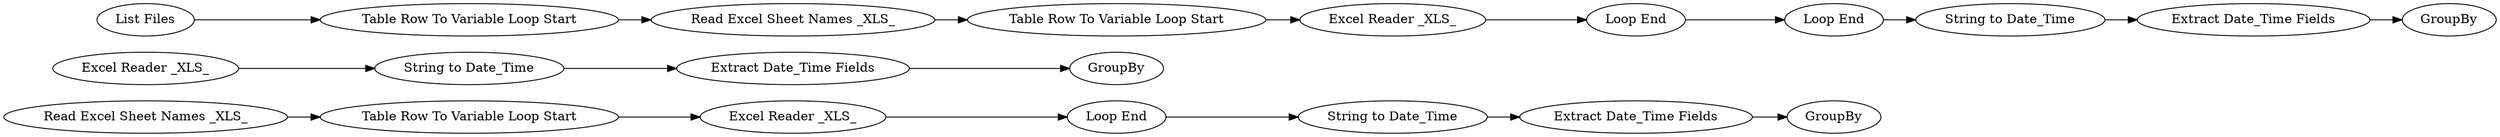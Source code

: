 digraph {
	4 [label="Read Excel Sheet Names _XLS_"]
	5 [label=GroupBy]
	6 [label="String to Date_Time"]
	7 [label="Extract Date_Time Fields"]
	9 [label="Table Row To Variable Loop Start"]
	10 [label="Loop End"]
	11 [label="String to Date_Time"]
	12 [label="Extract Date_Time Fields"]
	13 [label=GroupBy]
	14 [label=GroupBy]
	15 [label="Table Row To Variable Loop Start"]
	16 [label="Extract Date_Time Fields"]
	17 [label="String to Date_Time"]
	19 [label="Read Excel Sheet Names _XLS_"]
	20 [label="Loop End"]
	21 [label="List Files"]
	22 [label="Table Row To Variable Loop Start"]
	23 [label="Loop End"]
	24 [label="Excel Reader _XLS_"]
	25 [label="Excel Reader _XLS_"]
	26 [label="Excel Reader _XLS_"]
	4 -> 9
	6 -> 7
	7 -> 5
	9 -> 25
	10 -> 11
	11 -> 12
	12 -> 13
	15 -> 26
	16 -> 14
	17 -> 16
	19 -> 15
	20 -> 23
	21 -> 22
	22 -> 19
	23 -> 17
	24 -> 6
	25 -> 10
	26 -> 20
	rankdir=LR
}
